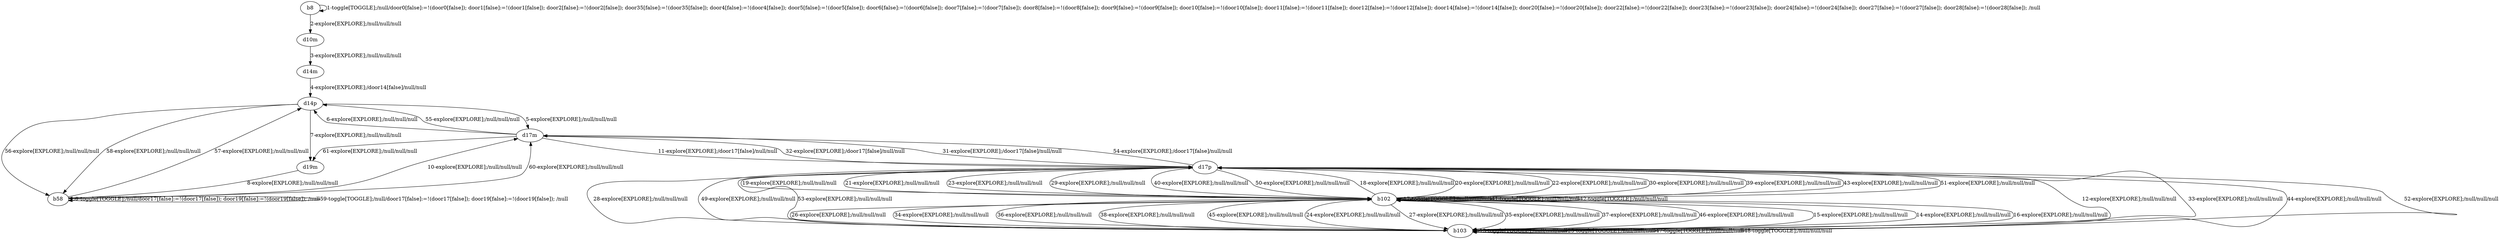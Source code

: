 # Total number of goals covered by this test: 1
# b102 --> d17p

digraph g {
"b8" -> "b8" [label = "1-toggle[TOGGLE];/null/door0[false]:=!(door0[false]); door1[false]:=!(door1[false]); door2[false]:=!(door2[false]); door35[false]:=!(door35[false]); door4[false]:=!(door4[false]); door5[false]:=!(door5[false]); door6[false]:=!(door6[false]); door7[false]:=!(door7[false]); door8[false]:=!(door8[false]); door9[false]:=!(door9[false]); door10[false]:=!(door10[false]); door11[false]:=!(door11[false]); door12[false]:=!(door12[false]); door14[false]:=!(door14[false]); door20[false]:=!(door20[false]); door22[false]:=!(door22[false]); door23[false]:=!(door23[false]); door24[false]:=!(door24[false]); door27[false]:=!(door27[false]); door28[false]:=!(door28[false]); /null"];
"b8" -> "d10m" [label = "2-explore[EXPLORE];/null/null/null"];
"d10m" -> "d14m" [label = "3-explore[EXPLORE];/null/null/null"];
"d14m" -> "d14p" [label = "4-explore[EXPLORE];/door14[false]/null/null"];
"d14p" -> "d17m" [label = "5-explore[EXPLORE];/null/null/null"];
"d17m" -> "d14p" [label = "6-explore[EXPLORE];/null/null/null"];
"d14p" -> "d19m" [label = "7-explore[EXPLORE];/null/null/null"];
"d19m" -> "b58" [label = "8-explore[EXPLORE];/null/null/null"];
"b58" -> "b58" [label = "9-toggle[TOGGLE];/null/door17[false]:=!(door17[false]); door19[false]:=!(door19[false]); /null"];
"b58" -> "d17m" [label = "10-explore[EXPLORE];/null/null/null"];
"d17m" -> "d17p" [label = "11-explore[EXPLORE];/door17[false]/null/null"];
"d17p" -> "b103" [label = "12-explore[EXPLORE];/null/null/null"];
"b103" -> "b103" [label = "13-toggle[TOGGLE];/null/null/null"];
"b103" -> "b102" [label = "14-explore[EXPLORE];/null/null/null"];
"b102" -> "b103" [label = "15-explore[EXPLORE];/null/null/null"];
"b103" -> "b102" [label = "16-explore[EXPLORE];/null/null/null"];
"b102" -> "b102" [label = "17-toggle[TOGGLE];/null/null/null"];
"b102" -> "d17p" [label = "18-explore[EXPLORE];/null/null/null"];
"d17p" -> "b102" [label = "19-explore[EXPLORE];/null/null/null"];
"b102" -> "d17p" [label = "20-explore[EXPLORE];/null/null/null"];
"d17p" -> "b102" [label = "21-explore[EXPLORE];/null/null/null"];
"b102" -> "d17p" [label = "22-explore[EXPLORE];/null/null/null"];
"d17p" -> "b102" [label = "23-explore[EXPLORE];/null/null/null"];
"b102" -> "b103" [label = "24-explore[EXPLORE];/null/null/null"];
"b103" -> "b103" [label = "25-toggle[TOGGLE];/null/null/null"];
"b103" -> "b102" [label = "26-explore[EXPLORE];/null/null/null"];
"b102" -> "b103" [label = "27-explore[EXPLORE];/null/null/null"];
"b103" -> "d17p" [label = "28-explore[EXPLORE];/null/null/null"];
"d17p" -> "b102" [label = "29-explore[EXPLORE];/null/null/null"];
"b102" -> "d17p" [label = "30-explore[EXPLORE];/null/null/null"];
"d17p" -> "d17m" [label = "31-explore[EXPLORE];/door17[false]/null/null"];
"d17m" -> "d17p" [label = "32-explore[EXPLORE];/door17[false]/null/null"];
"d17p" -> "b103" [label = "33-explore[EXPLORE];/null/null/null"];
"b103" -> "b102" [label = "34-explore[EXPLORE];/null/null/null"];
"b102" -> "b103" [label = "35-explore[EXPLORE];/null/null/null"];
"b103" -> "b102" [label = "36-explore[EXPLORE];/null/null/null"];
"b102" -> "b103" [label = "37-explore[EXPLORE];/null/null/null"];
"b103" -> "b102" [label = "38-explore[EXPLORE];/null/null/null"];
"b102" -> "d17p" [label = "39-explore[EXPLORE];/null/null/null"];
"d17p" -> "b102" [label = "40-explore[EXPLORE];/null/null/null"];
"b102" -> "b102" [label = "41-toggle[TOGGLE];/null/null/null"];
"b102" -> "b102" [label = "42-toggle[TOGGLE];/null/null/null"];
"b102" -> "d17p" [label = "43-explore[EXPLORE];/null/null/null"];
"d17p" -> "b103" [label = "44-explore[EXPLORE];/null/null/null"];
"b103" -> "b102" [label = "45-explore[EXPLORE];/null/null/null"];
"b102" -> "b103" [label = "46-explore[EXPLORE];/null/null/null"];
"b103" -> "b103" [label = "47-toggle[TOGGLE];/null/null/null"];
"b103" -> "b103" [label = "48-toggle[TOGGLE];/null/null/null"];
"b103" -> "d17p" [label = "49-explore[EXPLORE];/null/null/null"];
"d17p" -> "b102" [label = "50-explore[EXPLORE];/null/null/null"];
"b102" -> "d17p" [label = "51-explore[EXPLORE];/null/null/null"];
"d17p" -> "b103" [label = "52-explore[EXPLORE];/null/null/null"];
"b103" -> "d17p" [label = "53-explore[EXPLORE];/null/null/null"];
"d17p" -> "d17m" [label = "54-explore[EXPLORE];/door17[false]/null/null"];
"d17m" -> "d14p" [label = "55-explore[EXPLORE];/null/null/null"];
"d14p" -> "b58" [label = "56-explore[EXPLORE];/null/null/null"];
"b58" -> "d14p" [label = "57-explore[EXPLORE];/null/null/null"];
"d14p" -> "b58" [label = "58-explore[EXPLORE];/null/null/null"];
"b58" -> "b58" [label = "59-toggle[TOGGLE];/null/door17[false]:=!(door17[false]); door19[false]:=!(door19[false]); /null"];
"b58" -> "d17m" [label = "60-explore[EXPLORE];/null/null/null"];
"d17m" -> "d19m" [label = "61-explore[EXPLORE];/null/null/null"];
}